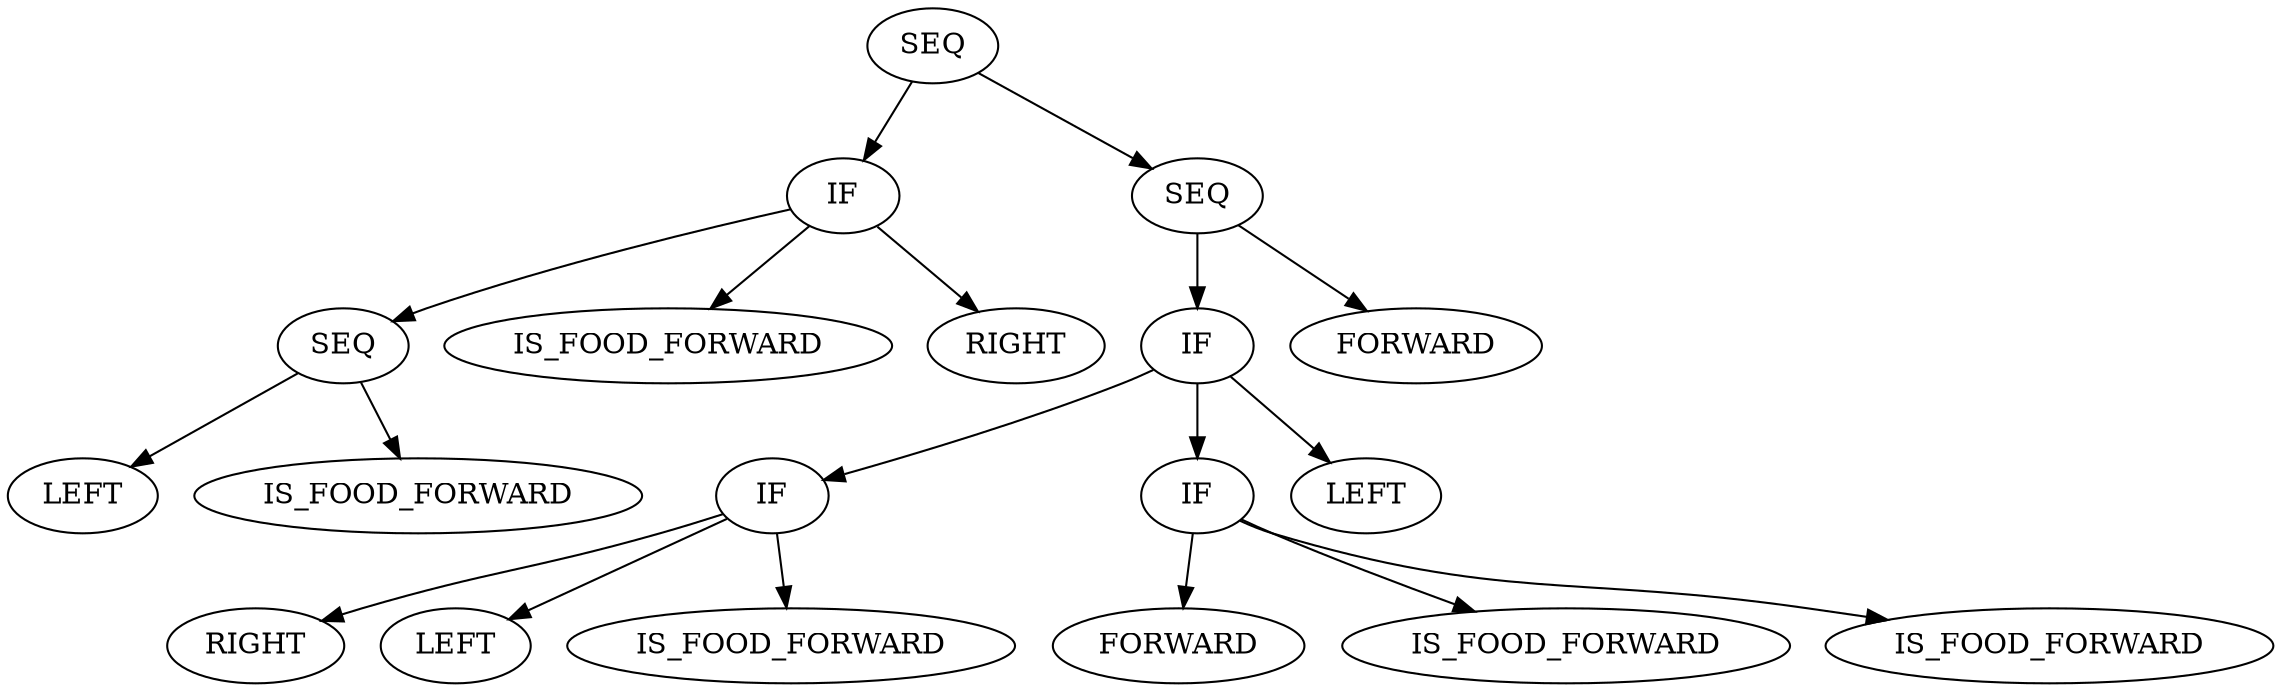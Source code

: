 digraph G{
	0[label = SEQ]
	0 -> 1
	0 -> 7
	1[label = IF]
	1 -> 2
	1 -> 5
	1 -> 6
	2[label = SEQ]
	2 -> 3
	2 -> 4
	3[label = LEFT]
	4[label = IS_FOOD_FORWARD]
	5[label = IS_FOOD_FORWARD]
	6[label = RIGHT]
	7[label = SEQ]
	7 -> 8
	7 -> 18
	8[label = IF]
	8 -> 9
	8 -> 13
	8 -> 17
	9[label = IF]
	9 -> 10
	9 -> 11
	9 -> 12
	10[label = RIGHT]
	11[label = LEFT]
	12[label = IS_FOOD_FORWARD]
	13[label = IF]
	13 -> 14
	13 -> 15
	13 -> 16
	14[label = FORWARD]
	15[label = IS_FOOD_FORWARD]
	16[label = IS_FOOD_FORWARD]
	17[label = LEFT]
	18[label = FORWARD]
}